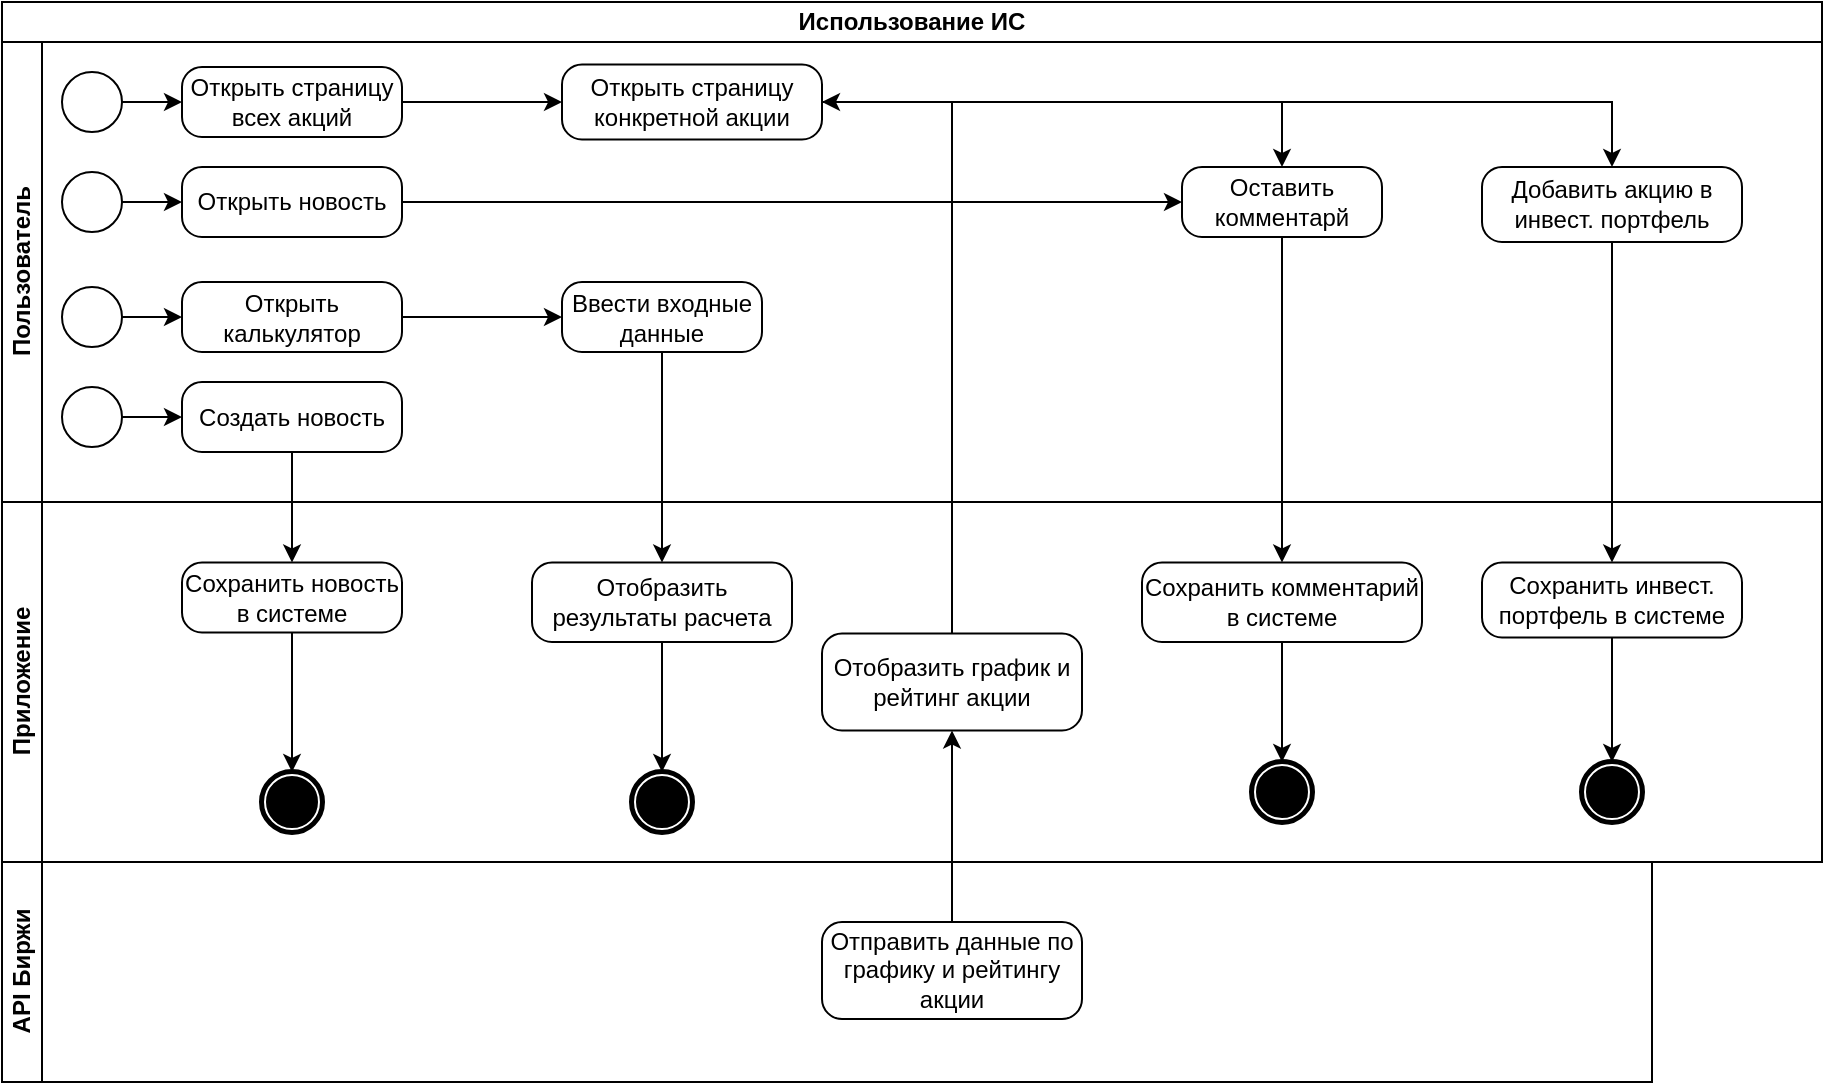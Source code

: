 <mxfile version="21.2.1" type="github">
  <diagram name="Страница 1" id="Z6sxsTeRZ8yvNmVLJEK-">
    <mxGraphModel dx="1434" dy="707" grid="1" gridSize="10" guides="1" tooltips="1" connect="1" arrows="1" fold="1" page="1" pageScale="1" pageWidth="827" pageHeight="1169" math="0" shadow="0">
      <root>
        <mxCell id="0" />
        <mxCell id="1" parent="0" />
        <mxCell id="tidCeCQlK9MMFRLFDtBr-5" value="Использование ИС" style="swimlane;html=1;childLayout=stackLayout;resizeParent=1;resizeParentMax=0;horizontal=1;startSize=20;horizontalStack=0;whiteSpace=wrap;" parent="1" vertex="1">
          <mxGeometry x="200" y="210" width="910" height="430" as="geometry" />
        </mxCell>
        <mxCell id="tidCeCQlK9MMFRLFDtBr-6" value="Пользователь" style="swimlane;html=1;startSize=20;horizontal=0;" parent="tidCeCQlK9MMFRLFDtBr-5" vertex="1">
          <mxGeometry y="20" width="910" height="230" as="geometry" />
        </mxCell>
        <mxCell id="tidCeCQlK9MMFRLFDtBr-29" style="edgeStyle=orthogonalEdgeStyle;rounded=0;orthogonalLoop=1;jettySize=auto;html=1;entryX=0;entryY=0.5;entryDx=0;entryDy=0;entryPerimeter=0;" parent="tidCeCQlK9MMFRLFDtBr-6" source="tidCeCQlK9MMFRLFDtBr-9" target="tidCeCQlK9MMFRLFDtBr-11" edge="1">
          <mxGeometry relative="1" as="geometry" />
        </mxCell>
        <mxCell id="tidCeCQlK9MMFRLFDtBr-9" value="" style="points=[[0.145,0.145,0],[0.5,0,0],[0.855,0.145,0],[1,0.5,0],[0.855,0.855,0],[0.5,1,0],[0.145,0.855,0],[0,0.5,0]];shape=mxgraph.bpmn.event;html=1;verticalLabelPosition=bottom;labelBackgroundColor=#ffffff;verticalAlign=top;align=center;perimeter=ellipsePerimeter;outlineConnect=0;aspect=fixed;outline=standard;symbol=general;" parent="tidCeCQlK9MMFRLFDtBr-6" vertex="1">
          <mxGeometry x="30" y="15" width="30" height="30" as="geometry" />
        </mxCell>
        <mxCell id="Opqh_vjF_9tt91BlIBj1-12" value="" style="edgeStyle=orthogonalEdgeStyle;rounded=0;orthogonalLoop=1;jettySize=auto;html=1;" edge="1" parent="tidCeCQlK9MMFRLFDtBr-6" source="tidCeCQlK9MMFRLFDtBr-11" target="Opqh_vjF_9tt91BlIBj1-11">
          <mxGeometry relative="1" as="geometry" />
        </mxCell>
        <mxCell id="tidCeCQlK9MMFRLFDtBr-11" value="Открыть страницу всех акций" style="points=[[0.25,0,0],[0.5,0,0],[0.75,0,0],[1,0.25,0],[1,0.5,0],[1,0.75,0],[0.75,1,0],[0.5,1,0],[0.25,1,0],[0,0.75,0],[0,0.5,0],[0,0.25,0]];shape=mxgraph.bpmn.task;whiteSpace=wrap;rectStyle=rounded;size=10;html=1;container=1;expand=0;collapsible=0;taskMarker=abstract;" parent="tidCeCQlK9MMFRLFDtBr-6" vertex="1">
          <mxGeometry x="90" y="12.5" width="110" height="35" as="geometry" />
        </mxCell>
        <mxCell id="Opqh_vjF_9tt91BlIBj1-5" value="" style="points=[[0.145,0.145,0],[0.5,0,0],[0.855,0.145,0],[1,0.5,0],[0.855,0.855,0],[0.5,1,0],[0.145,0.855,0],[0,0.5,0]];shape=mxgraph.bpmn.event;html=1;verticalLabelPosition=bottom;labelBackgroundColor=#ffffff;verticalAlign=top;align=center;perimeter=ellipsePerimeter;outlineConnect=0;aspect=fixed;outline=standard;symbol=general;" vertex="1" parent="tidCeCQlK9MMFRLFDtBr-6">
          <mxGeometry x="30" y="65" width="30" height="30" as="geometry" />
        </mxCell>
        <mxCell id="Opqh_vjF_9tt91BlIBj1-21" style="edgeStyle=orthogonalEdgeStyle;rounded=0;orthogonalLoop=1;jettySize=auto;html=1;" edge="1" parent="tidCeCQlK9MMFRLFDtBr-6" source="Opqh_vjF_9tt91BlIBj1-6" target="Opqh_vjF_9tt91BlIBj1-20">
          <mxGeometry relative="1" as="geometry" />
        </mxCell>
        <mxCell id="Opqh_vjF_9tt91BlIBj1-6" value="Открыть новость" style="points=[[0.25,0,0],[0.5,0,0],[0.75,0,0],[1,0.25,0],[1,0.5,0],[1,0.75,0],[0.75,1,0],[0.5,1,0],[0.25,1,0],[0,0.75,0],[0,0.5,0],[0,0.25,0]];shape=mxgraph.bpmn.task;whiteSpace=wrap;rectStyle=rounded;size=10;html=1;container=1;expand=0;collapsible=0;taskMarker=abstract;" vertex="1" parent="tidCeCQlK9MMFRLFDtBr-6">
          <mxGeometry x="90" y="62.5" width="110" height="35" as="geometry" />
        </mxCell>
        <mxCell id="Opqh_vjF_9tt91BlIBj1-4" style="edgeStyle=orthogonalEdgeStyle;rounded=0;orthogonalLoop=1;jettySize=auto;html=1;entryX=0;entryY=0.5;entryDx=0;entryDy=0;entryPerimeter=0;" edge="1" parent="tidCeCQlK9MMFRLFDtBr-6" source="Opqh_vjF_9tt91BlIBj1-5" target="Opqh_vjF_9tt91BlIBj1-6">
          <mxGeometry relative="1" as="geometry" />
        </mxCell>
        <mxCell id="Opqh_vjF_9tt91BlIBj1-8" value="" style="points=[[0.145,0.145,0],[0.5,0,0],[0.855,0.145,0],[1,0.5,0],[0.855,0.855,0],[0.5,1,0],[0.145,0.855,0],[0,0.5,0]];shape=mxgraph.bpmn.event;html=1;verticalLabelPosition=bottom;labelBackgroundColor=#ffffff;verticalAlign=top;align=center;perimeter=ellipsePerimeter;outlineConnect=0;aspect=fixed;outline=standard;symbol=general;" vertex="1" parent="tidCeCQlK9MMFRLFDtBr-6">
          <mxGeometry x="30" y="122.5" width="30" height="30" as="geometry" />
        </mxCell>
        <mxCell id="Opqh_vjF_9tt91BlIBj1-14" style="edgeStyle=orthogonalEdgeStyle;rounded=0;orthogonalLoop=1;jettySize=auto;html=1;" edge="1" parent="tidCeCQlK9MMFRLFDtBr-6" source="Opqh_vjF_9tt91BlIBj1-9" target="Opqh_vjF_9tt91BlIBj1-13">
          <mxGeometry relative="1" as="geometry" />
        </mxCell>
        <mxCell id="Opqh_vjF_9tt91BlIBj1-9" value="Открыть калькулятор" style="points=[[0.25,0,0],[0.5,0,0],[0.75,0,0],[1,0.25,0],[1,0.5,0],[1,0.75,0],[0.75,1,0],[0.5,1,0],[0.25,1,0],[0,0.75,0],[0,0.5,0],[0,0.25,0]];shape=mxgraph.bpmn.task;whiteSpace=wrap;rectStyle=rounded;size=10;html=1;container=1;expand=0;collapsible=0;taskMarker=abstract;" vertex="1" parent="tidCeCQlK9MMFRLFDtBr-6">
          <mxGeometry x="90" y="120" width="110" height="35" as="geometry" />
        </mxCell>
        <mxCell id="Opqh_vjF_9tt91BlIBj1-7" style="edgeStyle=orthogonalEdgeStyle;rounded=0;orthogonalLoop=1;jettySize=auto;html=1;entryX=0;entryY=0.5;entryDx=0;entryDy=0;entryPerimeter=0;" edge="1" parent="tidCeCQlK9MMFRLFDtBr-6" source="Opqh_vjF_9tt91BlIBj1-8" target="Opqh_vjF_9tt91BlIBj1-9">
          <mxGeometry relative="1" as="geometry" />
        </mxCell>
        <mxCell id="Opqh_vjF_9tt91BlIBj1-22" style="edgeStyle=orthogonalEdgeStyle;rounded=0;orthogonalLoop=1;jettySize=auto;html=1;entryX=0.5;entryY=0;entryDx=0;entryDy=0;entryPerimeter=0;" edge="1" parent="tidCeCQlK9MMFRLFDtBr-6" source="Opqh_vjF_9tt91BlIBj1-11" target="Opqh_vjF_9tt91BlIBj1-20">
          <mxGeometry relative="1" as="geometry" />
        </mxCell>
        <mxCell id="Opqh_vjF_9tt91BlIBj1-31" style="edgeStyle=orthogonalEdgeStyle;rounded=0;orthogonalLoop=1;jettySize=auto;html=1;" edge="1" parent="tidCeCQlK9MMFRLFDtBr-6" source="Opqh_vjF_9tt91BlIBj1-11" target="Opqh_vjF_9tt91BlIBj1-30">
          <mxGeometry relative="1" as="geometry" />
        </mxCell>
        <mxCell id="Opqh_vjF_9tt91BlIBj1-11" value="Открыть страницу конкретной акции" style="points=[[0.25,0,0],[0.5,0,0],[0.75,0,0],[1,0.25,0],[1,0.5,0],[1,0.75,0],[0.75,1,0],[0.5,1,0],[0.25,1,0],[0,0.75,0],[0,0.5,0],[0,0.25,0]];shape=mxgraph.bpmn.task;whiteSpace=wrap;rectStyle=rounded;size=10;html=1;container=1;expand=0;collapsible=0;taskMarker=abstract;" vertex="1" parent="tidCeCQlK9MMFRLFDtBr-6">
          <mxGeometry x="280" y="11.25" width="130" height="37.5" as="geometry" />
        </mxCell>
        <mxCell id="Opqh_vjF_9tt91BlIBj1-13" value="Ввести входные данные" style="points=[[0.25,0,0],[0.5,0,0],[0.75,0,0],[1,0.25,0],[1,0.5,0],[1,0.75,0],[0.75,1,0],[0.5,1,0],[0.25,1,0],[0,0.75,0],[0,0.5,0],[0,0.25,0]];shape=mxgraph.bpmn.task;whiteSpace=wrap;rectStyle=rounded;size=10;html=1;container=1;expand=0;collapsible=0;taskMarker=abstract;" vertex="1" parent="tidCeCQlK9MMFRLFDtBr-6">
          <mxGeometry x="280" y="120" width="100" height="35" as="geometry" />
        </mxCell>
        <mxCell id="Opqh_vjF_9tt91BlIBj1-20" value="Оставить комментарй" style="points=[[0.25,0,0],[0.5,0,0],[0.75,0,0],[1,0.25,0],[1,0.5,0],[1,0.75,0],[0.75,1,0],[0.5,1,0],[0.25,1,0],[0,0.75,0],[0,0.5,0],[0,0.25,0]];shape=mxgraph.bpmn.task;whiteSpace=wrap;rectStyle=rounded;size=10;html=1;container=1;expand=0;collapsible=0;taskMarker=abstract;" vertex="1" parent="tidCeCQlK9MMFRLFDtBr-6">
          <mxGeometry x="590" y="62.5" width="100" height="35" as="geometry" />
        </mxCell>
        <mxCell id="Opqh_vjF_9tt91BlIBj1-30" value="Добавить акцию в инвест. портфель" style="points=[[0.25,0,0],[0.5,0,0],[0.75,0,0],[1,0.25,0],[1,0.5,0],[1,0.75,0],[0.75,1,0],[0.5,1,0],[0.25,1,0],[0,0.75,0],[0,0.5,0],[0,0.25,0]];shape=mxgraph.bpmn.task;whiteSpace=wrap;rectStyle=rounded;size=10;html=1;container=1;expand=0;collapsible=0;taskMarker=abstract;" vertex="1" parent="tidCeCQlK9MMFRLFDtBr-6">
          <mxGeometry x="740" y="62.5" width="130" height="37.5" as="geometry" />
        </mxCell>
        <mxCell id="Opqh_vjF_9tt91BlIBj1-39" value="" style="points=[[0.145,0.145,0],[0.5,0,0],[0.855,0.145,0],[1,0.5,0],[0.855,0.855,0],[0.5,1,0],[0.145,0.855,0],[0,0.5,0]];shape=mxgraph.bpmn.event;html=1;verticalLabelPosition=bottom;labelBackgroundColor=#ffffff;verticalAlign=top;align=center;perimeter=ellipsePerimeter;outlineConnect=0;aspect=fixed;outline=standard;symbol=general;" vertex="1" parent="tidCeCQlK9MMFRLFDtBr-6">
          <mxGeometry x="30" y="172.5" width="30" height="30" as="geometry" />
        </mxCell>
        <mxCell id="Opqh_vjF_9tt91BlIBj1-40" value="Создать новость" style="points=[[0.25,0,0],[0.5,0,0],[0.75,0,0],[1,0.25,0],[1,0.5,0],[1,0.75,0],[0.75,1,0],[0.5,1,0],[0.25,1,0],[0,0.75,0],[0,0.5,0],[0,0.25,0]];shape=mxgraph.bpmn.task;whiteSpace=wrap;rectStyle=rounded;size=10;html=1;container=1;expand=0;collapsible=0;taskMarker=abstract;" vertex="1" parent="tidCeCQlK9MMFRLFDtBr-6">
          <mxGeometry x="90" y="170" width="110" height="35" as="geometry" />
        </mxCell>
        <mxCell id="Opqh_vjF_9tt91BlIBj1-41" style="edgeStyle=orthogonalEdgeStyle;rounded=0;orthogonalLoop=1;jettySize=auto;html=1;entryX=0;entryY=0.5;entryDx=0;entryDy=0;entryPerimeter=0;" edge="1" parent="tidCeCQlK9MMFRLFDtBr-6" source="Opqh_vjF_9tt91BlIBj1-39" target="Opqh_vjF_9tt91BlIBj1-40">
          <mxGeometry relative="1" as="geometry" />
        </mxCell>
        <mxCell id="tidCeCQlK9MMFRLFDtBr-7" value="Приложение" style="swimlane;html=1;startSize=20;horizontal=0;" parent="tidCeCQlK9MMFRLFDtBr-5" vertex="1">
          <mxGeometry y="250" width="910" height="180" as="geometry" />
        </mxCell>
        <mxCell id="tidCeCQlK9MMFRLFDtBr-8" value="API Биржи" style="swimlane;html=1;startSize=20;horizontal=0;" parent="tidCeCQlK9MMFRLFDtBr-7" vertex="1">
          <mxGeometry y="180" width="825" height="110" as="geometry" />
        </mxCell>
        <mxCell id="Opqh_vjF_9tt91BlIBj1-25" value="Отправить данные по графику и рейтингу акции" style="points=[[0.25,0,0],[0.5,0,0],[0.75,0,0],[1,0.25,0],[1,0.5,0],[1,0.75,0],[0.75,1,0],[0.5,1,0],[0.25,1,0],[0,0.75,0],[0,0.5,0],[0,0.25,0]];shape=mxgraph.bpmn.task;whiteSpace=wrap;rectStyle=rounded;size=10;html=1;container=1;expand=0;collapsible=0;taskMarker=abstract;" vertex="1" parent="tidCeCQlK9MMFRLFDtBr-8">
          <mxGeometry x="410" y="30" width="130" height="48.5" as="geometry" />
        </mxCell>
        <mxCell id="Opqh_vjF_9tt91BlIBj1-38" style="edgeStyle=orthogonalEdgeStyle;rounded=0;orthogonalLoop=1;jettySize=auto;html=1;" edge="1" parent="tidCeCQlK9MMFRLFDtBr-7" source="Opqh_vjF_9tt91BlIBj1-15" target="Opqh_vjF_9tt91BlIBj1-37">
          <mxGeometry relative="1" as="geometry" />
        </mxCell>
        <mxCell id="Opqh_vjF_9tt91BlIBj1-15" value="Отобразить результаты расчета" style="points=[[0.25,0,0],[0.5,0,0],[0.75,0,0],[1,0.25,0],[1,0.5,0],[1,0.75,0],[0.75,1,0],[0.5,1,0],[0.25,1,0],[0,0.75,0],[0,0.5,0],[0,0.25,0]];shape=mxgraph.bpmn.task;whiteSpace=wrap;rectStyle=rounded;size=10;html=1;container=1;expand=0;collapsible=0;taskMarker=abstract;" vertex="1" parent="tidCeCQlK9MMFRLFDtBr-7">
          <mxGeometry x="265" y="30.25" width="130" height="39.75" as="geometry" />
        </mxCell>
        <mxCell id="Opqh_vjF_9tt91BlIBj1-36" style="edgeStyle=orthogonalEdgeStyle;rounded=0;orthogonalLoop=1;jettySize=auto;html=1;" edge="1" parent="tidCeCQlK9MMFRLFDtBr-7" source="Opqh_vjF_9tt91BlIBj1-23" target="Opqh_vjF_9tt91BlIBj1-35">
          <mxGeometry relative="1" as="geometry" />
        </mxCell>
        <mxCell id="Opqh_vjF_9tt91BlIBj1-23" value="Сохранить комментарий в системе" style="points=[[0.25,0,0],[0.5,0,0],[0.75,0,0],[1,0.25,0],[1,0.5,0],[1,0.75,0],[0.75,1,0],[0.5,1,0],[0.25,1,0],[0,0.75,0],[0,0.5,0],[0,0.25,0]];shape=mxgraph.bpmn.task;whiteSpace=wrap;rectStyle=rounded;size=10;html=1;container=1;expand=0;collapsible=0;taskMarker=abstract;" vertex="1" parent="tidCeCQlK9MMFRLFDtBr-7">
          <mxGeometry x="570" y="30.25" width="140" height="39.75" as="geometry" />
        </mxCell>
        <mxCell id="Opqh_vjF_9tt91BlIBj1-27" value="Отобразить график и рейтинг акции" style="points=[[0.25,0,0],[0.5,0,0],[0.75,0,0],[1,0.25,0],[1,0.5,0],[1,0.75,0],[0.75,1,0],[0.5,1,0],[0.25,1,0],[0,0.75,0],[0,0.5,0],[0,0.25,0]];shape=mxgraph.bpmn.task;whiteSpace=wrap;rectStyle=rounded;size=10;html=1;container=1;expand=0;collapsible=0;taskMarker=abstract;" vertex="1" parent="tidCeCQlK9MMFRLFDtBr-7">
          <mxGeometry x="410" y="65.75" width="130" height="48.5" as="geometry" />
        </mxCell>
        <mxCell id="Opqh_vjF_9tt91BlIBj1-28" style="edgeStyle=orthogonalEdgeStyle;rounded=0;orthogonalLoop=1;jettySize=auto;html=1;" edge="1" parent="tidCeCQlK9MMFRLFDtBr-7" source="Opqh_vjF_9tt91BlIBj1-25" target="Opqh_vjF_9tt91BlIBj1-27">
          <mxGeometry relative="1" as="geometry" />
        </mxCell>
        <mxCell id="Opqh_vjF_9tt91BlIBj1-34" style="edgeStyle=orthogonalEdgeStyle;rounded=0;orthogonalLoop=1;jettySize=auto;html=1;entryX=0.5;entryY=0;entryDx=0;entryDy=0;entryPerimeter=0;" edge="1" parent="tidCeCQlK9MMFRLFDtBr-7" source="Opqh_vjF_9tt91BlIBj1-32" target="tidCeCQlK9MMFRLFDtBr-30">
          <mxGeometry relative="1" as="geometry">
            <mxPoint x="805" y="120" as="targetPoint" />
          </mxGeometry>
        </mxCell>
        <mxCell id="Opqh_vjF_9tt91BlIBj1-32" value="Сохранить инвест. портфель в системе" style="points=[[0.25,0,0],[0.5,0,0],[0.75,0,0],[1,0.25,0],[1,0.5,0],[1,0.75,0],[0.75,1,0],[0.5,1,0],[0.25,1,0],[0,0.75,0],[0,0.5,0],[0,0.25,0]];shape=mxgraph.bpmn.task;whiteSpace=wrap;rectStyle=rounded;size=10;html=1;container=1;expand=0;collapsible=0;taskMarker=abstract;" vertex="1" parent="tidCeCQlK9MMFRLFDtBr-7">
          <mxGeometry x="740" y="30.25" width="130" height="37.5" as="geometry" />
        </mxCell>
        <mxCell id="tidCeCQlK9MMFRLFDtBr-30" value="" style="points=[[0.145,0.145,0],[0.5,0,0],[0.855,0.145,0],[1,0.5,0],[0.855,0.855,0],[0.5,1,0],[0.145,0.855,0],[0,0.5,0]];shape=mxgraph.bpmn.event;html=1;verticalLabelPosition=bottom;labelBackgroundColor=#ffffff;verticalAlign=top;align=center;perimeter=ellipsePerimeter;outlineConnect=0;aspect=fixed;outline=end;symbol=terminate;" parent="tidCeCQlK9MMFRLFDtBr-7" vertex="1">
          <mxGeometry x="790" y="130" width="30" height="30" as="geometry" />
        </mxCell>
        <mxCell id="Opqh_vjF_9tt91BlIBj1-35" value="" style="points=[[0.145,0.145,0],[0.5,0,0],[0.855,0.145,0],[1,0.5,0],[0.855,0.855,0],[0.5,1,0],[0.145,0.855,0],[0,0.5,0]];shape=mxgraph.bpmn.event;html=1;verticalLabelPosition=bottom;labelBackgroundColor=#ffffff;verticalAlign=top;align=center;perimeter=ellipsePerimeter;outlineConnect=0;aspect=fixed;outline=end;symbol=terminate;" vertex="1" parent="tidCeCQlK9MMFRLFDtBr-7">
          <mxGeometry x="625" y="130" width="30" height="30" as="geometry" />
        </mxCell>
        <mxCell id="Opqh_vjF_9tt91BlIBj1-37" value="" style="points=[[0.145,0.145,0],[0.5,0,0],[0.855,0.145,0],[1,0.5,0],[0.855,0.855,0],[0.5,1,0],[0.145,0.855,0],[0,0.5,0]];shape=mxgraph.bpmn.event;html=1;verticalLabelPosition=bottom;labelBackgroundColor=#ffffff;verticalAlign=top;align=center;perimeter=ellipsePerimeter;outlineConnect=0;aspect=fixed;outline=end;symbol=terminate;" vertex="1" parent="tidCeCQlK9MMFRLFDtBr-7">
          <mxGeometry x="315" y="135" width="30" height="30" as="geometry" />
        </mxCell>
        <mxCell id="Opqh_vjF_9tt91BlIBj1-45" style="edgeStyle=orthogonalEdgeStyle;rounded=0;orthogonalLoop=1;jettySize=auto;html=1;" edge="1" parent="tidCeCQlK9MMFRLFDtBr-7" source="Opqh_vjF_9tt91BlIBj1-42" target="Opqh_vjF_9tt91BlIBj1-44">
          <mxGeometry relative="1" as="geometry" />
        </mxCell>
        <mxCell id="Opqh_vjF_9tt91BlIBj1-42" value="Сохранить новость в системе" style="points=[[0.25,0,0],[0.5,0,0],[0.75,0,0],[1,0.25,0],[1,0.5,0],[1,0.75,0],[0.75,1,0],[0.5,1,0],[0.25,1,0],[0,0.75,0],[0,0.5,0],[0,0.25,0]];shape=mxgraph.bpmn.task;whiteSpace=wrap;rectStyle=rounded;size=10;html=1;container=1;expand=0;collapsible=0;taskMarker=abstract;" vertex="1" parent="tidCeCQlK9MMFRLFDtBr-7">
          <mxGeometry x="90" y="30.25" width="110" height="35" as="geometry" />
        </mxCell>
        <mxCell id="Opqh_vjF_9tt91BlIBj1-44" value="" style="points=[[0.145,0.145,0],[0.5,0,0],[0.855,0.145,0],[1,0.5,0],[0.855,0.855,0],[0.5,1,0],[0.145,0.855,0],[0,0.5,0]];shape=mxgraph.bpmn.event;html=1;verticalLabelPosition=bottom;labelBackgroundColor=#ffffff;verticalAlign=top;align=center;perimeter=ellipsePerimeter;outlineConnect=0;aspect=fixed;outline=end;symbol=terminate;" vertex="1" parent="tidCeCQlK9MMFRLFDtBr-7">
          <mxGeometry x="130" y="135" width="30" height="30" as="geometry" />
        </mxCell>
        <mxCell id="Opqh_vjF_9tt91BlIBj1-16" style="edgeStyle=orthogonalEdgeStyle;rounded=0;orthogonalLoop=1;jettySize=auto;html=1;" edge="1" parent="tidCeCQlK9MMFRLFDtBr-5" source="Opqh_vjF_9tt91BlIBj1-13" target="Opqh_vjF_9tt91BlIBj1-15">
          <mxGeometry relative="1" as="geometry" />
        </mxCell>
        <mxCell id="Opqh_vjF_9tt91BlIBj1-24" style="edgeStyle=orthogonalEdgeStyle;rounded=0;orthogonalLoop=1;jettySize=auto;html=1;" edge="1" parent="tidCeCQlK9MMFRLFDtBr-5" source="Opqh_vjF_9tt91BlIBj1-20" target="Opqh_vjF_9tt91BlIBj1-23">
          <mxGeometry relative="1" as="geometry" />
        </mxCell>
        <mxCell id="Opqh_vjF_9tt91BlIBj1-29" style="edgeStyle=orthogonalEdgeStyle;rounded=0;orthogonalLoop=1;jettySize=auto;html=1;entryX=1;entryY=0.5;entryDx=0;entryDy=0;entryPerimeter=0;" edge="1" parent="tidCeCQlK9MMFRLFDtBr-5" source="Opqh_vjF_9tt91BlIBj1-27" target="Opqh_vjF_9tt91BlIBj1-11">
          <mxGeometry relative="1" as="geometry" />
        </mxCell>
        <mxCell id="Opqh_vjF_9tt91BlIBj1-33" style="edgeStyle=orthogonalEdgeStyle;rounded=0;orthogonalLoop=1;jettySize=auto;html=1;" edge="1" parent="tidCeCQlK9MMFRLFDtBr-5" source="Opqh_vjF_9tt91BlIBj1-30" target="Opqh_vjF_9tt91BlIBj1-32">
          <mxGeometry relative="1" as="geometry" />
        </mxCell>
        <mxCell id="Opqh_vjF_9tt91BlIBj1-43" style="edgeStyle=orthogonalEdgeStyle;rounded=0;orthogonalLoop=1;jettySize=auto;html=1;" edge="1" parent="tidCeCQlK9MMFRLFDtBr-5" source="Opqh_vjF_9tt91BlIBj1-40" target="Opqh_vjF_9tt91BlIBj1-42">
          <mxGeometry relative="1" as="geometry" />
        </mxCell>
      </root>
    </mxGraphModel>
  </diagram>
</mxfile>
